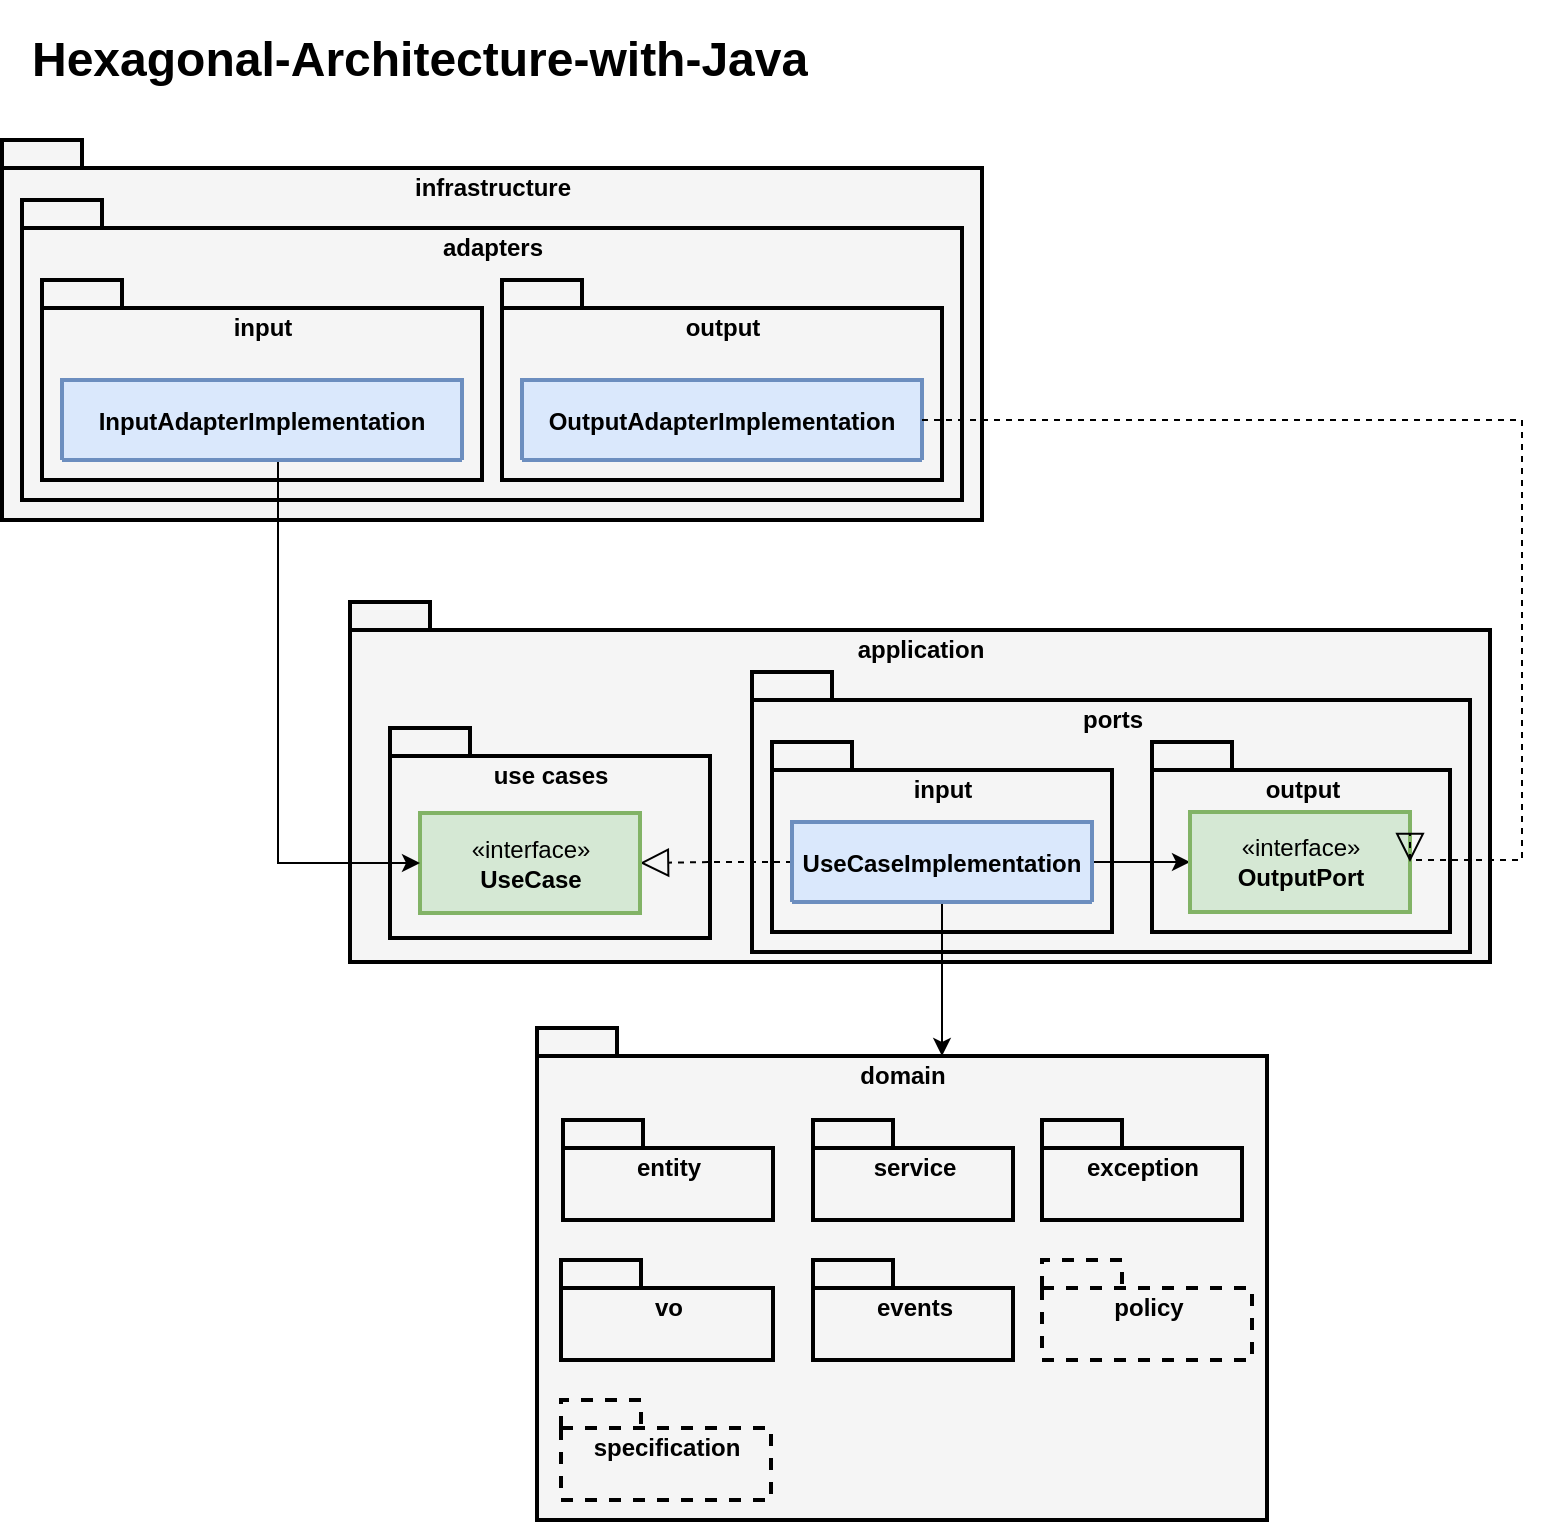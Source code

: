 <mxfile version="19.0.3" type="device" pages="4"><diagram name="Hex_Arch" id="SQ7vb9kE_NAFFnftItt_"><mxGraphModel dx="2062" dy="1217" grid="1" gridSize="10" guides="1" tooltips="1" connect="1" arrows="1" fold="1" page="1" pageScale="1" pageWidth="850" pageHeight="1100" math="0" shadow="0"><root><mxCell id="LXxWDEfGdmU2zPrDDGBd-0"/><mxCell id="LXxWDEfGdmU2zPrDDGBd-1" parent="LXxWDEfGdmU2zPrDDGBd-0"/><mxCell id="LXxWDEfGdmU2zPrDDGBd-2" value="&lt;h1&gt;Hexagonal-Architecture-with-Java&lt;/h1&gt;" style="text;html=1;strokeColor=none;fillColor=none;spacing=5;spacingTop=-20;whiteSpace=wrap;overflow=hidden;rounded=0;" parent="LXxWDEfGdmU2zPrDDGBd-1" vertex="1"><mxGeometry x="20" y="20" width="720" height="40" as="geometry"/></mxCell><UserObject label="application" id="LXxWDEfGdmU2zPrDDGBd-3"><mxCell style="shape=folder;fontStyle=1;spacingTop=10;tabWidth=40;tabHeight=14;tabPosition=left;html=1;verticalAlign=top;fillColor=#F5F5F5;strokeWidth=2;" parent="LXxWDEfGdmU2zPrDDGBd-1" vertex="1"><mxGeometry x="184" y="311" width="570" height="180" as="geometry"/></mxCell></UserObject><mxCell id="LXxWDEfGdmU2zPrDDGBd-4" value="domain" style="shape=folder;fontStyle=1;spacingTop=10;tabWidth=40;tabHeight=14;tabPosition=left;html=1;verticalAlign=top;fillColor=#F5F5F5;strokeWidth=2;" parent="LXxWDEfGdmU2zPrDDGBd-1" vertex="1"><mxGeometry x="277.5" y="524" width="365" height="246" as="geometry"/></mxCell><mxCell id="LXxWDEfGdmU2zPrDDGBd-5" value="infrastructure" style="shape=folder;fontStyle=1;spacingTop=10;tabWidth=40;tabHeight=14;tabPosition=left;html=1;verticalAlign=top;fillColor=#F5F5F5;strokeWidth=2;" parent="LXxWDEfGdmU2zPrDDGBd-1" vertex="1"><mxGeometry x="10" y="80" width="490" height="190" as="geometry"/></mxCell><mxCell id="LXxWDEfGdmU2zPrDDGBd-6" value="adapters" style="shape=folder;fontStyle=1;spacingTop=10;tabWidth=40;tabHeight=14;tabPosition=left;html=1;verticalAlign=top;fillColor=#F5F5F5;strokeWidth=2;" parent="LXxWDEfGdmU2zPrDDGBd-1" vertex="1"><mxGeometry x="20" y="110" width="470" height="150" as="geometry"/></mxCell><mxCell id="LXxWDEfGdmU2zPrDDGBd-7" value="input" style="shape=folder;fontStyle=1;spacingTop=10;tabWidth=40;tabHeight=14;tabPosition=left;html=1;verticalAlign=top;fillColor=#F5F5F5;strokeWidth=2;" parent="LXxWDEfGdmU2zPrDDGBd-1" vertex="1"><mxGeometry x="30" y="150" width="220" height="100" as="geometry"/></mxCell><mxCell id="LXxWDEfGdmU2zPrDDGBd-8" value="output" style="shape=folder;fontStyle=1;spacingTop=10;tabWidth=40;tabHeight=14;tabPosition=left;html=1;verticalAlign=top;fillColor=#F5F5F5;strokeWidth=2;" parent="LXxWDEfGdmU2zPrDDGBd-1" vertex="1"><mxGeometry x="260" y="150" width="220" height="100" as="geometry"/></mxCell><mxCell id="LXxWDEfGdmU2zPrDDGBd-13" value="ports" style="shape=folder;fontStyle=1;spacingTop=10;tabWidth=40;tabHeight=14;tabPosition=left;html=1;verticalAlign=top;fillColor=#F5F5F5;strokeWidth=2;" parent="LXxWDEfGdmU2zPrDDGBd-1" vertex="1"><mxGeometry x="385" y="346" width="359" height="140" as="geometry"/></mxCell><mxCell id="LXxWDEfGdmU2zPrDDGBd-14" value="use cases" style="shape=folder;fontStyle=1;spacingTop=10;tabWidth=40;tabHeight=14;tabPosition=left;html=1;verticalAlign=top;fillColor=#F5F5F5;strokeWidth=2;" parent="LXxWDEfGdmU2zPrDDGBd-1" vertex="1"><mxGeometry x="204" y="374" width="160" height="105" as="geometry"/></mxCell><mxCell id="LXxWDEfGdmU2zPrDDGBd-17" value="input" style="shape=folder;fontStyle=1;spacingTop=10;tabWidth=40;tabHeight=14;tabPosition=left;html=1;verticalAlign=top;fillColor=#F5F5F5;strokeWidth=2;" parent="LXxWDEfGdmU2zPrDDGBd-1" vertex="1"><mxGeometry x="395" y="381" width="170" height="95" as="geometry"/></mxCell><mxCell id="LXxWDEfGdmU2zPrDDGBd-18" value="output" style="shape=folder;fontStyle=1;spacingTop=10;tabWidth=40;tabHeight=14;tabPosition=left;html=1;verticalAlign=top;fillColor=#F5F5F5;strokeWidth=2;" parent="LXxWDEfGdmU2zPrDDGBd-1" vertex="1"><mxGeometry x="585" y="381" width="149" height="95" as="geometry"/></mxCell><mxCell id="LXxWDEfGdmU2zPrDDGBd-19" value="entity" style="shape=folder;fontStyle=1;spacingTop=10;tabWidth=40;tabHeight=14;tabPosition=left;html=1;verticalAlign=top;fillColor=#F5F5F5;strokeWidth=2;" parent="LXxWDEfGdmU2zPrDDGBd-1" vertex="1"><mxGeometry x="290.5" y="570" width="105" height="50" as="geometry"/></mxCell><mxCell id="LXxWDEfGdmU2zPrDDGBd-20" value="policy" style="shape=folder;fontStyle=1;spacingTop=10;tabWidth=40;tabHeight=14;tabPosition=left;html=1;verticalAlign=top;fillColor=#F5F5F5;strokeWidth=2;dashed=1;" parent="LXxWDEfGdmU2zPrDDGBd-1" vertex="1"><mxGeometry x="530" y="640" width="105" height="50" as="geometry"/></mxCell><mxCell id="LXxWDEfGdmU2zPrDDGBd-21" value="service" style="shape=folder;fontStyle=1;spacingTop=10;tabWidth=40;tabHeight=14;tabPosition=left;html=1;verticalAlign=top;fillColor=#F5F5F5;strokeWidth=2;" parent="LXxWDEfGdmU2zPrDDGBd-1" vertex="1"><mxGeometry x="415.5" y="570" width="100" height="50" as="geometry"/></mxCell><mxCell id="LXxWDEfGdmU2zPrDDGBd-22" value="specification" style="shape=folder;fontStyle=1;spacingTop=10;tabWidth=40;tabHeight=14;tabPosition=left;html=1;verticalAlign=top;fillColor=#F5F5F5;strokeWidth=2;dashed=1;" parent="LXxWDEfGdmU2zPrDDGBd-1" vertex="1"><mxGeometry x="289.5" y="710" width="105" height="50" as="geometry"/></mxCell><mxCell id="LXxWDEfGdmU2zPrDDGBd-23" value="vo" style="shape=folder;fontStyle=1;spacingTop=10;tabWidth=40;tabHeight=14;tabPosition=left;html=1;verticalAlign=top;fillColor=#F5F5F5;strokeWidth=2;" parent="LXxWDEfGdmU2zPrDDGBd-1" vertex="1"><mxGeometry x="289.5" y="640" width="106" height="50" as="geometry"/></mxCell><mxCell id="LXxWDEfGdmU2zPrDDGBd-24" value="exception" style="shape=folder;fontStyle=1;spacingTop=10;tabWidth=40;tabHeight=14;tabPosition=left;html=1;verticalAlign=top;fillColor=#F5F5F5;strokeWidth=2;" parent="LXxWDEfGdmU2zPrDDGBd-1" vertex="1"><mxGeometry x="530" y="570" width="100" height="50" as="geometry"/></mxCell><mxCell id="LXxWDEfGdmU2zPrDDGBd-25" value="events" style="shape=folder;fontStyle=1;spacingTop=10;tabWidth=40;tabHeight=14;tabPosition=left;html=1;verticalAlign=top;fillColor=#F5F5F5;strokeWidth=2;" parent="LXxWDEfGdmU2zPrDDGBd-1" vertex="1"><mxGeometry x="415.5" y="640" width="100" height="50" as="geometry"/></mxCell><mxCell id="LXxWDEfGdmU2zPrDDGBd-55" style="edgeStyle=orthogonalEdgeStyle;rounded=0;orthogonalLoop=1;jettySize=auto;html=1;entryX=0;entryY=0.5;entryDx=0;entryDy=0;exitX=1;exitY=0.5;exitDx=0;exitDy=0;" parent="LXxWDEfGdmU2zPrDDGBd-1" source="tdyYaBrIG-9_QsDvwCkc-1" target="c9a8_Fp8bO49QhHb0KkL-0" edge="1"><mxGeometry relative="1" as="geometry"><mxPoint x="625" y="473.5" as="sourcePoint"/><mxPoint x="686" y="473.5" as="targetPoint"/></mxGeometry></mxCell><mxCell id="LXxWDEfGdmU2zPrDDGBd-60" value="" style="endArrow=block;dashed=1;endFill=0;endSize=12;html=1;rounded=0;entryX=1;entryY=0.5;entryDx=0;entryDy=0;exitX=0;exitY=0.5;exitDx=0;exitDy=0;edgeStyle=orthogonalEdgeStyle;" parent="LXxWDEfGdmU2zPrDDGBd-1" source="tdyYaBrIG-9_QsDvwCkc-1" target="L0Zz1tN-TcjnHNN2_lGk-4" edge="1"><mxGeometry width="160" relative="1" as="geometry"><mxPoint x="524" y="478.5" as="sourcePoint"/><mxPoint x="444" y="416" as="targetPoint"/></mxGeometry></mxCell><mxCell id="L0Zz1tN-TcjnHNN2_lGk-4" value="«interface»&lt;br&gt;&lt;b&gt;UseCase&lt;/b&gt;" style="html=1;strokeColor=#82b366;strokeWidth=2;fillColor=#d5e8d4;" parent="LXxWDEfGdmU2zPrDDGBd-1" vertex="1"><mxGeometry x="219" y="416.5" width="110" height="50" as="geometry"/></mxCell><mxCell id="tdyYaBrIG-9_QsDvwCkc-0" style="edgeStyle=orthogonalEdgeStyle;rounded=0;orthogonalLoop=1;jettySize=auto;html=1;entryX=0;entryY=0.5;entryDx=0;entryDy=0;exitX=0.54;exitY=1.025;exitDx=0;exitDy=0;exitPerimeter=0;" parent="LXxWDEfGdmU2zPrDDGBd-1" source="NzEZ4ChhwjVwXxokbMup-0" target="L0Zz1tN-TcjnHNN2_lGk-4" edge="1"><mxGeometry relative="1" as="geometry"><Array as="points"><mxPoint x="148" y="442"/></Array></mxGeometry></mxCell><mxCell id="NzEZ4ChhwjVwXxokbMup-0" value="InputAdapterImplementation" style="swimlane;fontStyle=1;align=center;verticalAlign=middle;childLayout=stackLayout;horizontal=1;startSize=50;horizontalStack=0;resizeParent=1;resizeParentMax=0;resizeLast=0;collapsible=1;marginBottom=0;strokeColor=#6c8ebf;strokeWidth=2;fillColor=#dae8fc;" parent="LXxWDEfGdmU2zPrDDGBd-1" vertex="1"><mxGeometry x="40" y="200" width="200" height="40" as="geometry"/></mxCell><mxCell id="NzEZ4ChhwjVwXxokbMup-8" value="OutputAdapterImplementation" style="swimlane;fontStyle=1;align=center;verticalAlign=middle;childLayout=stackLayout;horizontal=1;startSize=50;horizontalStack=0;resizeParent=1;resizeParentMax=0;resizeLast=0;collapsible=1;marginBottom=0;strokeColor=#6c8ebf;strokeWidth=2;fillColor=#dae8fc;" parent="LXxWDEfGdmU2zPrDDGBd-1" vertex="1"><mxGeometry x="270" y="200" width="200" height="40" as="geometry"/></mxCell><mxCell id="ZwALp1WO3-aXyrLB_LKO-0" style="edgeStyle=orthogonalEdgeStyle;rounded=0;orthogonalLoop=1;jettySize=auto;html=1;entryX=0;entryY=0;entryDx=202.5;entryDy=14;entryPerimeter=0;" parent="LXxWDEfGdmU2zPrDDGBd-1" source="tdyYaBrIG-9_QsDvwCkc-1" target="LXxWDEfGdmU2zPrDDGBd-4" edge="1"><mxGeometry relative="1" as="geometry"/></mxCell><mxCell id="tdyYaBrIG-9_QsDvwCkc-1" value="UseCaseImplementation" style="swimlane;fontStyle=1;align=center;verticalAlign=middle;childLayout=stackLayout;horizontal=1;startSize=50;horizontalStack=0;resizeParent=1;resizeParentMax=0;resizeLast=0;collapsible=1;marginBottom=0;strokeColor=#6c8ebf;strokeWidth=2;fillColor=#dae8fc;" parent="LXxWDEfGdmU2zPrDDGBd-1" vertex="1"><mxGeometry x="405" y="421" width="150" height="40" as="geometry"/></mxCell><mxCell id="c9a8_Fp8bO49QhHb0KkL-0" value="«interface»&lt;br&gt;&lt;b&gt;OutputPort&lt;/b&gt;" style="html=1;strokeColor=#82b366;strokeWidth=2;fillColor=#d5e8d4;" parent="LXxWDEfGdmU2zPrDDGBd-1" vertex="1"><mxGeometry x="604" y="416" width="110" height="50" as="geometry"/></mxCell><mxCell id="RALiJFuIjHFjhBAgC4l6-0" value="" style="endArrow=block;dashed=1;endFill=0;endSize=12;html=1;rounded=0;entryX=1;entryY=0.5;entryDx=0;entryDy=0;exitX=1;exitY=0.5;exitDx=0;exitDy=0;edgeStyle=orthogonalEdgeStyle;" parent="LXxWDEfGdmU2zPrDDGBd-1" source="NzEZ4ChhwjVwXxokbMup-8" target="c9a8_Fp8bO49QhHb0KkL-0" edge="1"><mxGeometry width="160" relative="1" as="geometry"><mxPoint x="70" y="570" as="sourcePoint"/><mxPoint x="230" y="570" as="targetPoint"/><Array as="points"><mxPoint x="770" y="220"/><mxPoint x="770" y="440"/></Array></mxGeometry></mxCell></root></mxGraphModel></diagram><diagram id="2QQzdmqARTs2kG55TU1m" name="User-Mgmt-User-Cases"><mxGraphModel dx="2062" dy="1217" grid="1" gridSize="10" guides="1" tooltips="1" connect="1" arrows="1" fold="1" page="1" pageScale="1" pageWidth="850" pageHeight="1100" math="0" shadow="0"><root><mxCell id="0"/><mxCell id="1" parent="0"/><mxCell id="0zguB2sSbPXPVLctxqHI-3" value="" style="rounded=0;whiteSpace=wrap;html=1;sketch=1;sketchStyle=comic;startSize=40;strokeColor=#000000;strokeWidth=1;fillColor=none;" parent="1" vertex="1"><mxGeometry x="190" y="280" width="280" height="580" as="geometry"/></mxCell><mxCell id="0zguB2sSbPXPVLctxqHI-10" style="edgeStyle=orthogonalEdgeStyle;rounded=0;sketch=1;orthogonalLoop=1;jettySize=auto;html=1;entryX=0;entryY=0.5;entryDx=0;entryDy=0;startSize=40;fillColor=#e1d5e7;strokeColor=#9673a6;" parent="1" source="0zguB2sSbPXPVLctxqHI-1" target="0zguB2sSbPXPVLctxqHI-5" edge="1"><mxGeometry relative="1" as="geometry"><Array as="points"><mxPoint x="160" y="485"/><mxPoint x="160" y="365"/></Array></mxGeometry></mxCell><mxCell id="0zguB2sSbPXPVLctxqHI-11" style="edgeStyle=orthogonalEdgeStyle;rounded=0;sketch=1;orthogonalLoop=1;jettySize=auto;html=1;startSize=40;entryX=0;entryY=0;entryDx=0;entryDy=0;fillColor=#e1d5e7;strokeColor=#9673a6;" parent="1" source="0zguB2sSbPXPVLctxqHI-1" target="0zguB2sSbPXPVLctxqHI-6" edge="1"><mxGeometry relative="1" as="geometry"><Array as="points"><mxPoint x="160" y="485"/><mxPoint x="160" y="670"/></Array></mxGeometry></mxCell><mxCell id="0zguB2sSbPXPVLctxqHI-12" style="edgeStyle=orthogonalEdgeStyle;rounded=0;sketch=1;orthogonalLoop=1;jettySize=auto;html=1;startSize=40;entryX=0;entryY=0.5;entryDx=0;entryDy=0;fillColor=#e1d5e7;strokeColor=#9673a6;" parent="1" source="0zguB2sSbPXPVLctxqHI-1" target="0zguB2sSbPXPVLctxqHI-7" edge="1"><mxGeometry relative="1" as="geometry"><mxPoint x="130" y="485" as="targetPoint"/><Array as="points"><mxPoint x="160" y="485"/><mxPoint x="160" y="585"/></Array></mxGeometry></mxCell><mxCell id="0zguB2sSbPXPVLctxqHI-13" value="" style="edgeStyle=orthogonalEdgeStyle;rounded=0;sketch=1;orthogonalLoop=1;jettySize=auto;html=1;startSize=40;entryX=0;entryY=0.5;entryDx=0;entryDy=0;fillColor=#e1d5e7;strokeColor=#9673a6;" parent="1" source="0zguB2sSbPXPVLctxqHI-1" target="0zguB2sSbPXPVLctxqHI-14" edge="1"><mxGeometry relative="1" as="geometry"><Array as="points"><mxPoint x="160" y="485"/><mxPoint x="160" y="465"/></Array></mxGeometry></mxCell><mxCell id="0zguB2sSbPXPVLctxqHI-15" style="edgeStyle=orthogonalEdgeStyle;rounded=0;sketch=1;orthogonalLoop=1;jettySize=auto;html=1;entryX=0;entryY=0;entryDx=0;entryDy=0;startSize=40;fillColor=#e1d5e7;strokeColor=#9673a6;" parent="1" source="0zguB2sSbPXPVLctxqHI-1" target="0zguB2sSbPXPVLctxqHI-8" edge="1"><mxGeometry relative="1" as="geometry"><Array as="points"><mxPoint x="160" y="485"/><mxPoint x="160" y="770"/></Array></mxGeometry></mxCell><mxCell id="0zguB2sSbPXPVLctxqHI-1" value="Admin" style="shape=umlActor;verticalLabelPosition=bottom;verticalAlign=top;html=1;outlineConnect=0;sketch=1;sketchStyle=comic;startSize=40;strokeColor=#9673a6;strokeWidth=2;fillColor=#e1d5e7;" parent="1" vertex="1"><mxGeometry x="60" y="455" width="30" height="60" as="geometry"/></mxCell><mxCell id="0zguB2sSbPXPVLctxqHI-4" value="User Management Service" style="text;html=1;strokeColor=default;fillColor=none;align=center;verticalAlign=middle;whiteSpace=wrap;rounded=0;sketch=1;sketchStyle=comic;startSize=40;" parent="1" vertex="1"><mxGeometry x="190" y="280" width="280" height="30" as="geometry"/></mxCell><mxCell id="0zguB2sSbPXPVLctxqHI-5" value="Create Account" style="ellipse;whiteSpace=wrap;html=1;sketch=1;sketchStyle=rough;startSize=40;strokeColor=#d6b656;strokeWidth=1;fillColor=#fff2cc;" parent="1" vertex="1"><mxGeometry x="260" y="330" width="140" height="70" as="geometry"/></mxCell><mxCell id="0zguB2sSbPXPVLctxqHI-6" value="Update Account" style="ellipse;whiteSpace=wrap;html=1;sketch=1;sketchStyle=rough;startSize=40;strokeColor=#d6b656;strokeWidth=1;fillColor=#fff2cc;" parent="1" vertex="1"><mxGeometry x="260" y="660" width="140" height="70" as="geometry"/></mxCell><mxCell id="0zguB2sSbPXPVLctxqHI-7" value="Block Account" style="ellipse;whiteSpace=wrap;html=1;sketch=1;sketchStyle=rough;startSize=40;strokeColor=#d6b656;strokeWidth=1;fillColor=#fff2cc;" parent="1" vertex="1"><mxGeometry x="260" y="550" width="140" height="70" as="geometry"/></mxCell><mxCell id="0zguB2sSbPXPVLctxqHI-8" value="Reset Password" style="ellipse;whiteSpace=wrap;html=1;sketch=1;sketchStyle=rough;startSize=40;strokeColor=#d6b656;strokeWidth=1;fillColor=#fff2cc;" parent="1" vertex="1"><mxGeometry x="260" y="760" width="140" height="70" as="geometry"/></mxCell><mxCell id="0zguB2sSbPXPVLctxqHI-14" value="List Accounts" style="ellipse;whiteSpace=wrap;html=1;sketch=1;sketchStyle=rough;startSize=40;strokeColor=#d6b656;strokeWidth=1;fillColor=#fff2cc;" parent="1" vertex="1"><mxGeometry x="260" y="430" width="140" height="70" as="geometry"/></mxCell><mxCell id="0zguB2sSbPXPVLctxqHI-17" style="edgeStyle=orthogonalEdgeStyle;rounded=0;sketch=1;orthogonalLoop=1;jettySize=auto;html=1;startSize=40;entryX=0;entryY=0.5;entryDx=0;entryDy=0;fillColor=#ffe6cc;strokeColor=#d79b00;" parent="1" source="0zguB2sSbPXPVLctxqHI-16" target="0zguB2sSbPXPVLctxqHI-6" edge="1"><mxGeometry relative="1" as="geometry"><mxPoint x="250" y="700" as="targetPoint"/><Array as="points"><mxPoint x="140" y="760"/><mxPoint x="140" y="695"/></Array></mxGeometry></mxCell><mxCell id="0zguB2sSbPXPVLctxqHI-18" style="edgeStyle=orthogonalEdgeStyle;rounded=0;sketch=1;orthogonalLoop=1;jettySize=auto;html=1;entryX=0;entryY=0.5;entryDx=0;entryDy=0;startSize=40;fillColor=#ffe6cc;strokeColor=#d79b00;" parent="1" source="0zguB2sSbPXPVLctxqHI-16" target="0zguB2sSbPXPVLctxqHI-8" edge="1"><mxGeometry relative="1" as="geometry"><Array as="points"><mxPoint x="140" y="760"/><mxPoint x="140" y="795"/></Array></mxGeometry></mxCell><mxCell id="0zguB2sSbPXPVLctxqHI-16" value="Participant" style="shape=umlActor;verticalLabelPosition=bottom;verticalAlign=top;html=1;outlineConnect=0;sketch=1;sketchStyle=comic;startSize=40;strokeColor=#d79b00;strokeWidth=2;fillColor=#ffe6cc;" parent="1" vertex="1"><mxGeometry x="60" y="730" width="30" height="60" as="geometry"/></mxCell><mxCell id="0zguB2sSbPXPVLctxqHI-19" value="Staff" style="shape=umlActor;verticalLabelPosition=bottom;verticalAlign=top;html=1;outlineConnect=0;sketch=1;sketchStyle=rough;startSize=40;strokeColor=#9673a6;strokeWidth=1;fillColor=#e1d5e7;" parent="1" vertex="1"><mxGeometry x="10" y="455" width="30" height="60" as="geometry"/></mxCell></root></mxGraphModel></diagram><diagram id="B3KovPYOvhy8W7wtg5WE" name="User_Mgmt_Domain"><mxGraphModel dx="2062" dy="1217" grid="1" gridSize="10" guides="1" tooltips="1" connect="1" arrows="1" fold="1" page="1" pageScale="1" pageWidth="850" pageHeight="1100" math="0" shadow="0"><root><mxCell id="0"/><mxCell id="1" parent="0"/><mxCell id="WYXdvAIGOWerARCUhEEk-2" value="&lt;h1&gt;Auth Service Domain Logic&lt;/h1&gt;" style="text;html=1;strokeColor=none;fillColor=none;spacing=5;spacingTop=-20;whiteSpace=wrap;overflow=hidden;rounded=0;align=center;" parent="1" vertex="1"><mxGeometry x="200" y="30" width="520" height="50" as="geometry"/></mxCell><mxCell id="WYXdvAIGOWerARCUhEEk-3" value="" style="ellipse;whiteSpace=wrap;html=1;sketch=1;fillColor=#e1d5e7;strokeColor=#9673a6;" parent="1" vertex="1"><mxGeometry x="240" y="80" width="420" height="300" as="geometry"/></mxCell><mxCell id="WYXdvAIGOWerARCUhEEk-1" value="Account Aggregate" style="text;html=1;strokeColor=none;fillColor=none;align=center;verticalAlign=middle;whiteSpace=wrap;rounded=0;fontStyle=1;fontSize=14;sketch=1;shadow=0;glass=0;" parent="1" vertex="1"><mxGeometry x="360" y="100" width="190" height="30" as="geometry"/></mxCell><mxCell id="WYXdvAIGOWerARCUhEEk-4" value="Account&lt;br&gt;(Aggregate Root)" style="rounded=0;whiteSpace=wrap;html=1;shadow=1;glass=0;sketch=0;fontSize=14;fillColor=#e1d5e7;strokeColor=#9673a6;" parent="1" vertex="1"><mxGeometry x="390" y="150" width="120" height="60" as="geometry"/></mxCell><mxCell id="WYXdvAIGOWerARCUhEEk-7" value="Value Objects" style="rounded=0;whiteSpace=wrap;html=1;shadow=1;glass=0;sketch=1;fontSize=14;verticalAlign=top;fillColor=#fff2cc;strokeColor=#d6b656;" parent="1" vertex="1"><mxGeometry x="20" y="100" width="160" height="330" as="geometry"/></mxCell><mxCell id="v7FyaECMgXkURy06uSKM-1" value="AccountId" style="rounded=0;whiteSpace=wrap;html=1;shadow=1;glass=0;sketch=0;fontSize=14;fillColor=#ffe6cc;strokeColor=#d79b00;" parent="1" vertex="1"><mxGeometry x="40" y="140" width="120" height="60" as="geometry"/></mxCell><mxCell id="v7FyaECMgXkURy06uSKM-2" value="Member" style="rounded=0;whiteSpace=wrap;html=1;shadow=1;glass=0;sketch=0;fontSize=14;fillColor=#ffe6cc;strokeColor=#d79b00;" parent="1" vertex="1"><mxGeometry x="40" y="210" width="120" height="60" as="geometry"/></mxCell><mxCell id="v7FyaECMgXkURy06uSKM-3" value="Profile" style="rounded=0;whiteSpace=wrap;html=1;shadow=1;glass=0;sketch=0;fontSize=14;fillColor=#ffe6cc;strokeColor=#d79b00;" parent="1" vertex="1"><mxGeometry x="40" y="280" width="120" height="60" as="geometry"/></mxCell><mxCell id="XtlZbfkho08zSXUdO2BO-5" value="Member" style="swimlane;fontStyle=1;align=center;verticalAlign=middle;childLayout=stackLayout;horizontal=1;startSize=40;horizontalStack=0;resizeParent=1;resizeParentMax=0;resizeLast=0;collapsible=1;marginBottom=0;sketch=1;sketchStyle=comic;strokeColor=#6c8ebf;strokeWidth=1;fillColor=#dae8fc;noLabel=0;" parent="1" vertex="1"><mxGeometry x="240" y="450" width="190" height="100" as="geometry"><mxRectangle x="510" y="450" width="150" height="40" as="alternateBounds"/></mxGeometry></mxCell><mxCell id="XtlZbfkho08zSXUdO2BO-6" value="+ email: String" style="text;strokeColor=none;fillColor=none;align=left;verticalAlign=top;spacingLeft=4;spacingRight=4;overflow=hidden;rotatable=0;points=[[0,0.5],[1,0.5]];portConstraint=eastwest;sketch=1;sketchStyle=comic;startSize=40;" parent="XtlZbfkho08zSXUdO2BO-5" vertex="1"><mxGeometry y="40" width="190" height="26" as="geometry"/></mxCell><mxCell id="XtlZbfkho08zSXUdO2BO-7" value="" style="line;strokeWidth=1;fillColor=none;align=left;verticalAlign=middle;spacingTop=-1;spacingLeft=3;spacingRight=3;rotatable=0;labelPosition=right;points=[];portConstraint=eastwest;sketch=1;sketchStyle=comic;startSize=40;strokeColor=#6C8EBF;" parent="XtlZbfkho08zSXUdO2BO-5" vertex="1"><mxGeometry y="66" width="190" height="8" as="geometry"/></mxCell><mxCell id="XtlZbfkho08zSXUdO2BO-8" value="+ method(type): type" style="text;strokeColor=none;fillColor=none;align=left;verticalAlign=top;spacingLeft=4;spacingRight=4;overflow=hidden;rotatable=0;points=[[0,0.5],[1,0.5]];portConstraint=eastwest;sketch=1;sketchStyle=comic;startSize=40;" parent="XtlZbfkho08zSXUdO2BO-5" vertex="1"><mxGeometry y="74" width="190" height="26" as="geometry"/></mxCell><mxCell id="IXKnI2DGyHoDEpsSPK9u-1" value="Domain Events" style="rounded=0;whiteSpace=wrap;html=1;shadow=1;glass=0;sketch=1;fontSize=14;verticalAlign=top;fillColor=#d5e8d4;strokeColor=#82b366;" parent="1" vertex="1"><mxGeometry x="10" y="450" width="190" height="260" as="geometry"/></mxCell><mxCell id="IXKnI2DGyHoDEpsSPK9u-2" value="AccountCreatedEvent" style="rounded=0;whiteSpace=wrap;html=1;shadow=1;glass=0;sketch=0;fontSize=14;fillColor=#d5e8d4;strokeColor=#82b366;" parent="1" vertex="1"><mxGeometry x="30" y="490" width="150" height="60" as="geometry"/></mxCell><mxCell id="pYCE6ndhAKj3qifsxph4-1" value="Cedentials" style="rounded=0;whiteSpace=wrap;html=1;shadow=1;glass=0;sketch=0;fontSize=14;fillColor=#ffe6cc;strokeColor=#d79b00;" parent="1" vertex="1"><mxGeometry x="40" y="350" width="120" height="60" as="geometry"/></mxCell></root></mxGraphModel></diagram><diagram id="nzTEiMAvFtuO-KSLGavv" name="Request_flow"><mxGraphModel dx="2062" dy="1217" grid="1" gridSize="10" guides="1" tooltips="1" connect="1" arrows="1" fold="1" page="1" pageScale="1" pageWidth="850" pageHeight="1100" math="0" shadow="0"><root><mxCell id="0"/><mxCell id="1" parent="0"/><mxCell id="m3wDGWQwv0uQoNk3LJjl-13" value="" style="rounded=0;whiteSpace=wrap;html=1;dashed=1;sketch=0;sketchStyle=comic;startSize=40;strokeColor=#b85450;strokeWidth=3;fillColor=none;" parent="1" vertex="1"><mxGeometry x="20" y="670" width="1230" height="260" as="geometry"/></mxCell><mxCell id="m3wDGWQwv0uQoNk3LJjl-11" value="" style="rounded=0;whiteSpace=wrap;html=1;dashed=1;sketch=0;sketchStyle=comic;startSize=40;strokeColor=#6c8ebf;strokeWidth=3;fillColor=none;" parent="1" vertex="1"><mxGeometry x="20" y="530" width="1230" height="130" as="geometry"/></mxCell><mxCell id="m3wDGWQwv0uQoNk3LJjl-9" value="" style="rounded=0;whiteSpace=wrap;html=1;dashed=1;sketch=0;sketchStyle=comic;startSize=40;strokeColor=#d6b656;strokeWidth=3;fillColor=none;" parent="1" vertex="1"><mxGeometry x="20" y="340" width="1230" height="180" as="geometry"/></mxCell><mxCell id="MUFGwPUtZjxjeV6w0WCN-4" style="edgeStyle=orthogonalEdgeStyle;rounded=0;sketch=1;orthogonalLoop=1;jettySize=auto;html=1;startSize=40;" parent="1" source="MUFGwPUtZjxjeV6w0WCN-1" edge="1"><mxGeometry relative="1" as="geometry"><mxPoint x="225" y="440" as="targetPoint"/></mxGeometry></mxCell><mxCell id="MUFGwPUtZjxjeV6w0WCN-1" value="Client" style="sketch=0;outlineConnect=0;fontColor=#232F3E;gradientColor=none;strokeColor=#232F3E;fillColor=#ffffff;dashed=0;verticalLabelPosition=bottom;verticalAlign=top;align=center;html=1;fontSize=12;fontStyle=0;aspect=fixed;shape=mxgraph.aws4.resourceIcon;resIcon=mxgraph.aws4.client;sketchStyle=comic;startSize=40;" parent="1" vertex="1"><mxGeometry x="30" y="410" width="60" height="60" as="geometry"/></mxCell><mxCell id="MUFGwPUtZjxjeV6w0WCN-5" value="&amp;lt;registerAccount&amp;gt;" style="text;html=1;strokeColor=none;fillColor=none;align=center;verticalAlign=middle;whiteSpace=wrap;rounded=0;sketch=1;sketchStyle=comic;startSize=40;" parent="1" vertex="1"><mxGeometry x="90" y="420" width="120" height="20" as="geometry"/></mxCell><mxCell id="MUFGwPUtZjxjeV6w0WCN-6" value="&lt;ul&gt;&lt;li&gt;username&lt;/li&gt;&lt;li&gt;password&lt;/li&gt;&lt;li&gt;name&lt;/li&gt;&lt;/ul&gt;" style="text;html=1;strokeColor=none;fillColor=none;align=left;verticalAlign=middle;whiteSpace=wrap;rounded=0;sketch=1;sketchStyle=comic;startSize=40;spacing=0;" parent="1" vertex="1"><mxGeometry x="75" y="441" width="150" height="50" as="geometry"/></mxCell><mxCell id="MaZn9XvER3t6NmR8Agzt-5" style="edgeStyle=orthogonalEdgeStyle;rounded=0;sketch=1;orthogonalLoop=1;jettySize=auto;html=1;startSize=40;entryX=0;entryY=0.5;entryDx=0;entryDy=0;" parent="1" source="MUFGwPUtZjxjeV6w0WCN-11" target="m3wDGWQwv0uQoNk3LJjl-4" edge="1"><mxGeometry relative="1" as="geometry"><mxPoint x="285" y="600" as="targetPoint"/></mxGeometry></mxCell><mxCell id="MUFGwPUtZjxjeV6w0WCN-11" value="InputAdapter" style="rounded=0;whiteSpace=wrap;html=1;sketch=0;sketchStyle=comic;startSize=40;strokeColor=#d6b656;strokeWidth=1;fillColor=#fff2cc;" parent="1" vertex="1"><mxGeometry x="225" y="410" width="120" height="60" as="geometry"/></mxCell><mxCell id="MaZn9XvER3t6NmR8Agzt-2" style="edgeStyle=orthogonalEdgeStyle;rounded=0;sketch=1;orthogonalLoop=1;jettySize=auto;html=1;startSize=40;exitX=1;exitY=0.5;exitDx=0;exitDy=0;" parent="1" source="MaZn9XvER3t6NmR8Agzt-1" target="MUFGwPUtZjxjeV6w0WCN-8" edge="1"><mxGeometry relative="1" as="geometry"><Array as="points"><mxPoint x="1070" y="410"/><mxPoint x="1070" y="410"/></Array></mxGeometry></mxCell><mxCell id="MaZn9XvER3t6NmR8Agzt-3" value="InputPort" style="rounded=0;whiteSpace=wrap;html=1;sketch=0;sketchStyle=comic;startSize=40;strokeColor=#6C8EBF;strokeWidth=1;fillColor=#F5F5F5;" parent="1" vertex="1"><mxGeometry x="507" y="579" width="90" height="60" as="geometry"/></mxCell><mxCell id="MaZn9XvER3t6NmR8Agzt-6" style="edgeStyle=orthogonalEdgeStyle;rounded=0;sketch=1;orthogonalLoop=1;jettySize=auto;html=1;entryX=0;entryY=0.5;entryDx=0;entryDy=0;startSize=40;exitX=1;exitY=0.5;exitDx=0;exitDy=0;" parent="1" source="MaZn9XvER3t6NmR8Agzt-4" target="MaZn9XvER3t6NmR8Agzt-1" edge="1"><mxGeometry relative="1" as="geometry"><Array as="points"><mxPoint x="713" y="609"/><mxPoint x="713" y="410"/></Array><mxPoint x="740" y="440" as="targetPoint"/></mxGeometry></mxCell><mxCell id="MaZn9XvER3t6NmR8Agzt-4" value="OutputPort" style="rounded=0;whiteSpace=wrap;html=1;sketch=0;sketchStyle=comic;startSize=40;strokeColor=#82b366;strokeWidth=1;fillColor=#d5e8d4;dashed=1;" parent="1" vertex="1"><mxGeometry x="623" y="579" width="76" height="60" as="geometry"/></mxCell><mxCell id="m3wDGWQwv0uQoNk3LJjl-7" style="edgeStyle=orthogonalEdgeStyle;rounded=0;sketch=1;orthogonalLoop=1;jettySize=auto;html=1;startSize=40;" parent="1" source="m3wDGWQwv0uQoNk3LJjl-2" target="m3wDGWQwv0uQoNk3LJjl-6" edge="1"><mxGeometry relative="1" as="geometry"/></mxCell><mxCell id="m3wDGWQwv0uQoNk3LJjl-2" value="Account" style="rounded=0;whiteSpace=wrap;html=1;sketch=0;sketchStyle=comic;startSize=40;strokeColor=#b85450;strokeWidth=1;fillColor=#f8cecc;" parent="1" vertex="1"><mxGeometry x="517" y="838" width="120" height="60" as="geometry"/></mxCell><mxCell id="m3wDGWQwv0uQoNk3LJjl-5" style="edgeStyle=orthogonalEdgeStyle;rounded=0;sketch=1;orthogonalLoop=1;jettySize=auto;html=1;entryX=0;entryY=0.5;entryDx=0;entryDy=0;startSize=40;exitX=0.25;exitY=1;exitDx=0;exitDy=0;" parent="1" source="m3wDGWQwv0uQoNk3LJjl-4" target="m3wDGWQwv0uQoNk3LJjl-2" edge="1"><mxGeometry relative="1" as="geometry"/></mxCell><mxCell id="9JqItZOOvCPFcrBPbFNh-25" style="edgeStyle=orthogonalEdgeStyle;rounded=0;sketch=1;orthogonalLoop=1;jettySize=auto;html=1;fontSize=13;strokeColor=#000000;strokeWidth=1;exitX=1;exitY=0.5;exitDx=0;exitDy=0;entryX=0;entryY=0.5;entryDx=0;entryDy=0;" parent="1" source="MaZn9XvER3t6NmR8Agzt-3" target="MaZn9XvER3t6NmR8Agzt-4" edge="1"><mxGeometry relative="1" as="geometry"><mxPoint x="637" y="600" as="sourcePoint"/><Array as="points"/></mxGeometry></mxCell><mxCell id="m3wDGWQwv0uQoNk3LJjl-4" value="RegisterAccountUseCase" style="rounded=0;whiteSpace=wrap;html=1;sketch=0;sketchStyle=comic;startSize=40;strokeColor=#82b366;strokeWidth=1;fillColor=#d5e8d4;dashed=1;" parent="1" vertex="1"><mxGeometry x="310" y="580" width="140" height="60" as="geometry"/></mxCell><mxCell id="m3wDGWQwv0uQoNk3LJjl-8" value="No" style="edgeStyle=orthogonalEdgeStyle;rounded=0;sketch=1;orthogonalLoop=1;jettySize=auto;html=1;startSize=40;exitX=1;exitY=0.5;exitDx=0;exitDy=0;entryX=0.75;entryY=1;entryDx=0;entryDy=0;" parent="1" source="m3wDGWQwv0uQoNk3LJjl-6" target="MaZn9XvER3t6NmR8Agzt-3" edge="1"><mxGeometry x="-0.473" relative="1" as="geometry"><Array as="points"><mxPoint x="777" y="868"/><mxPoint x="777" y="700"/><mxPoint x="575" y="700"/><mxPoint x="575" y="639"/></Array><mxPoint as="offset"/></mxGeometry></mxCell><mxCell id="9JqItZOOvCPFcrBPbFNh-2" value="Yes" style="edgeStyle=orthogonalEdgeStyle;rounded=0;orthogonalLoop=1;jettySize=auto;html=1;entryX=0.25;entryY=1;entryDx=0;entryDy=0;sketch=1;" parent="1" source="m3wDGWQwv0uQoNk3LJjl-6" target="MaZn9XvER3t6NmR8Agzt-3" edge="1"><mxGeometry x="-0.643" relative="1" as="geometry"><Array as="points"><mxPoint x="717" y="720"/><mxPoint x="530" y="720"/><mxPoint x="530" y="639"/></Array><mxPoint as="offset"/></mxGeometry></mxCell><mxCell id="m3wDGWQwv0uQoNk3LJjl-6" value="Account is valid?" style="rhombus;whiteSpace=wrap;html=1;dashed=1;sketch=0;sketchStyle=comic;startSize=40;strokeColor=#6C8EBF;strokeWidth=1;fillColor=#F5F5F5;" parent="1" vertex="1"><mxGeometry x="677" y="828" width="80" height="80" as="geometry"/></mxCell><mxCell id="m3wDGWQwv0uQoNk3LJjl-10" value="Infrastructure" style="text;html=1;strokeColor=none;fillColor=none;align=left;verticalAlign=middle;whiteSpace=wrap;rounded=0;dashed=1;sketch=0;sketchStyle=comic;startSize=40;fontStyle=1" parent="1" vertex="1"><mxGeometry x="30" y="340" width="105" height="30" as="geometry"/></mxCell><mxCell id="m3wDGWQwv0uQoNk3LJjl-12" value="Application" style="text;html=1;strokeColor=none;fillColor=none;align=left;verticalAlign=middle;whiteSpace=wrap;rounded=0;dashed=1;sketch=0;sketchStyle=comic;startSize=40;fontStyle=1" parent="1" vertex="1"><mxGeometry x="30" y="530" width="105" height="30" as="geometry"/></mxCell><mxCell id="m3wDGWQwv0uQoNk3LJjl-14" value="Domain" style="text;html=1;strokeColor=none;fillColor=none;align=left;verticalAlign=middle;whiteSpace=wrap;rounded=0;dashed=1;sketch=0;sketchStyle=comic;startSize=40;fontStyle=1" parent="1" vertex="1"><mxGeometry x="30" y="680" width="105" height="30" as="geometry"/></mxCell><mxCell id="9JqItZOOvCPFcrBPbFNh-6" value="Message Broker" style="rounded=0;whiteSpace=wrap;html=1;sketch=1;sketchStyle=comic;strokeWidth=3;fillColor=#dae8fc;strokeColor=#6c8ebf;fontStyle=1;verticalAlign=top;" parent="1" vertex="1"><mxGeometry x="1299" y="334" width="140" height="180" as="geometry"/></mxCell><mxCell id="9JqItZOOvCPFcrBPbFNh-14" style="edgeStyle=orthogonalEdgeStyle;rounded=0;orthogonalLoop=1;jettySize=auto;html=1;entryX=0;entryY=0.5;entryDx=0;entryDy=0;entryPerimeter=0;fontSize=13;sketch=1;" parent="1" target="9JqItZOOvCPFcrBPbFNh-12" edge="1"><mxGeometry relative="1" as="geometry"><mxPoint x="1439" y="419.96" as="sourcePoint"/></mxGeometry></mxCell><mxCell id="9JqItZOOvCPFcrBPbFNh-7" value="" style="shape=image;imageAspect=0;aspect=fixed;verticalLabelPosition=bottom;verticalAlign=top;sketch=1;sketchStyle=comic;strokeWidth=3;image=https://cdn.jsdelivr.net/gh/devicons/devicon/icons/apachekafka/apachekafka-original-wordmark.svg;" parent="1" vertex="1"><mxGeometry x="1304" y="359" width="130" height="130" as="geometry"/></mxCell><mxCell id="9JqItZOOvCPFcrBPbFNh-12" value="" style="html=1;whiteSpace=wrap;shape=isoCube2;backgroundOutline=1;isoAngle=15;sketch=0;sketchStyle=comic;strokeWidth=3;fillColor=#FFCCE6;strokeColor=#FF3399;comic=0;" parent="1" vertex="1"><mxGeometry x="1509" y="370" width="90" height="100" as="geometry"/></mxCell><mxCell id="9JqItZOOvCPFcrBPbFNh-13" value="Auth Service" style="text;html=1;strokeColor=none;fillColor=none;align=center;verticalAlign=middle;whiteSpace=wrap;rounded=0;sketch=0;sketchStyle=comic;fontStyle=1;fontSize=13;" parent="1" vertex="1"><mxGeometry x="1509" y="463.96" width="90" height="30" as="geometry"/></mxCell><mxCell id="9JqItZOOvCPFcrBPbFNh-16" value="Specification&lt;br&gt;Exception" style="points=[[0.145,0.145,0],[0.5,0,0],[0.855,0.145,0],[1,0.5,0],[0.855,0.855,0],[0.5,1,0],[0.145,0.855,0],[0,0.5,0]];shape=mxgraph.bpmn.event;html=1;verticalLabelPosition=bottom;labelBackgroundColor=#ffffff;verticalAlign=top;align=center;perimeter=ellipsePerimeter;outlineConnect=0;aspect=fixed;outline=eventInt;symbol=error;sketch=1;sketchStyle=rough;fontSize=13;strokeWidth=3;fillColor=#f8cecc;strokeColor=#b85450;fontStyle=1" parent="1" vertex="1"><mxGeometry x="657" y="730" width="40" height="40" as="geometry"/></mxCell><mxCell id="9JqItZOOvCPFcrBPbFNh-21" value="" style="rounded=0;orthogonalLoop=1;jettySize=auto;html=1;endArrow=halfCircle;endFill=0;endSize=6;strokeWidth=2;sketch=0;fontSize=13;fillColor=#dae8fc;strokeColor=#000000;exitX=0;exitY=0.5;exitDx=0;exitDy=0;" parent="1" source="MaZn9XvER3t6NmR8Agzt-3" edge="1"><mxGeometry relative="1" as="geometry"><mxPoint x="657" y="290" as="sourcePoint"/><mxPoint x="476.996" y="609.009" as="targetPoint"/></mxGeometry></mxCell><mxCell id="9JqItZOOvCPFcrBPbFNh-24" value="" style="group;rotation=-180;" parent="1" vertex="1" connectable="0"><mxGeometry x="449.996" y="601.996" width="32.044" height="14.088" as="geometry"/></mxCell><mxCell id="9JqItZOOvCPFcrBPbFNh-20" value="" style="rounded=0;orthogonalLoop=1;jettySize=auto;html=1;endArrow=none;endFill=0;sketch=0;sourcePerimeterSpacing=0;targetPerimeterSpacing=0;fontSize=13;fillColor=#dae8fc;strokeColor=#000000;strokeWidth=2;" parent="9JqItZOOvCPFcrBPbFNh-24" edge="1"><mxGeometry relative="1" as="geometry"><mxPoint y="7" as="sourcePoint"/><mxPoint x="20" y="7" as="targetPoint"/></mxGeometry></mxCell><mxCell id="9JqItZOOvCPFcrBPbFNh-22" value="" style="ellipse;whiteSpace=wrap;html=1;align=center;aspect=fixed;resizable=0;points=[];outlineConnect=0;sketch=0;sketchStyle=rough;fontSize=13;strokeWidth=2;rotation=-310;fillColor=#B9E0A5;strokeColor=#000000;" parent="9JqItZOOvCPFcrBPbFNh-24" vertex="1"><mxGeometry x="20" y="2" width="10" height="10" as="geometry"/></mxCell><mxCell id="9JqItZOOvCPFcrBPbFNh-29" style="edgeStyle=orthogonalEdgeStyle;rounded=0;sketch=1;orthogonalLoop=1;jettySize=auto;html=1;entryX=0.002;entryY=0.822;entryDx=0;entryDy=0;fontSize=11;strokeColor=#000000;strokeWidth=1;entryPerimeter=0;" parent="1" target="9JqItZOOvCPFcrBPbFNh-6" edge="1"><mxGeometry relative="1" as="geometry"><mxPoint x="1070" y="482" as="sourcePoint"/><Array as="points"><mxPoint x="1190" y="482"/><mxPoint x="1190" y="482"/></Array></mxGeometry></mxCell><mxCell id="9JqItZOOvCPFcrBPbFNh-31" value="Account" style="points=[[0.145,0.145,0],[0.5,0,0],[0.855,0.145,0],[1,0.5,0],[0.855,0.855,0],[0.5,1,0],[0.145,0.855,0],[0,0.5,0]];shape=mxgraph.bpmn.event;html=1;verticalLabelPosition=bottom;labelBackgroundColor=#ffffff;verticalAlign=top;align=center;perimeter=ellipsePerimeter;outlineConnect=0;aspect=fixed;outline=standard;symbol=message;sketch=1;sketchStyle=rough;fontSize=13;strokeWidth=3;fillColor=#d5e8d4;strokeColor=#82b366;fontStyle=1" parent="1" vertex="1"><mxGeometry x="720" y="540" width="50" height="50" as="geometry"/></mxCell><mxCell id="9JqItZOOvCPFcrBPbFNh-32" value="Account" style="ellipse;whiteSpace=wrap;html=1;aspect=fixed;fillColor=#d5e8d4;strokeColor=#82b366;strokeWidth=3;fontStyle=1;sketch=1;fontSize=11;" parent="1" vertex="1"><mxGeometry x="1449" y="374" width="40" height="40" as="geometry"/></mxCell><mxCell id="MUFGwPUtZjxjeV6w0WCN-8" value="" style="shape=cylinder3;whiteSpace=wrap;html=1;boundedLbl=1;backgroundOutline=1;size=15;sketch=0;sketchStyle=comic;startSize=40;strokeColor=#82b366;strokeWidth=1;fillColor=#d5e8d4;" parent="1" vertex="1"><mxGeometry x="1148" y="353" width="80" height="110" as="geometry"/></mxCell><mxCell id="oArKk410Fdi0JAfwy0Tw-8" value="" style="shape=image;imageAspect=0;aspect=fixed;verticalLabelPosition=bottom;verticalAlign=top;sketch=0;sketchStyle=rough;fontSize=11;strokeColor=#000000;strokeWidth=2;fillColor=#006633;image=https://spring.io/images/projects/spring-boot-7f2e24fb962501672cc91ccd285ed2ba.svg;" parent="1" vertex="1"><mxGeometry x="220" y="390" width="33.4" height="30" as="geometry"/></mxCell><mxCell id="Pd-zvEKzYTEDggC0UiXU-1" value="Account" style="ellipse;whiteSpace=wrap;html=1;aspect=fixed;fillColor=#d5e8d4;strokeColor=#82b366;strokeWidth=3;fontStyle=1;sketch=1;fontSize=11;" parent="1" vertex="1"><mxGeometry x="787" y="730" width="40" height="40" as="geometry"/></mxCell><mxCell id="eTTaZkyoX6onXxCwaPDR-7" style="edgeStyle=orthogonalEdgeStyle;rounded=0;orthogonalLoop=1;jettySize=auto;html=1;entryX=0;entryY=0.5;entryDx=0;entryDy=0;sketch=1;exitX=0.5;exitY=1;exitDx=0;exitDy=0;" parent="1" source="MaZn9XvER3t6NmR8Agzt-1" target="9JqItZOOvCPFcrBPbFNh-27" edge="1"><mxGeometry relative="1" as="geometry"/></mxCell><mxCell id="eTTaZkyoX6onXxCwaPDR-4" value="" style="group" parent="1" vertex="1" connectable="0"><mxGeometry x="730" y="370" width="170" height="65" as="geometry"/></mxCell><mxCell id="MaZn9XvER3t6NmR8Agzt-1" value="EventStoreOutputAdapter" style="rounded=0;whiteSpace=wrap;html=1;sketch=0;sketchStyle=comic;startSize=40;strokeColor=#d6b656;strokeWidth=1;fillColor=#fff2cc;" parent="eTTaZkyoX6onXxCwaPDR-4" vertex="1"><mxGeometry x="20" y="15" width="150" height="50" as="geometry"/></mxCell><mxCell id="oArKk410Fdi0JAfwy0Tw-6" value="" style="shape=image;imageAspect=0;aspect=fixed;verticalLabelPosition=bottom;verticalAlign=top;sketch=0;sketchStyle=rough;fontSize=11;strokeColor=#000000;strokeWidth=2;fillColor=#006633;image=https://spring.io/images/projects/spring-data-79cc203ed8c54191215a60f9e5dc638f.svg;" parent="eTTaZkyoX6onXxCwaPDR-4" vertex="1"><mxGeometry x="34.4" y="1.75" width="21.2" height="26.5" as="geometry"/></mxCell><mxCell id="oArKk410Fdi0JAfwy0Tw-7" value="" style="shape=image;imageAspect=0;aspect=fixed;verticalLabelPosition=bottom;verticalAlign=top;sketch=0;sketchStyle=rough;fontSize=11;strokeColor=#000000;strokeWidth=2;fillColor=#006633;image=https://spring.io/images/projects/spring-boot-7f2e24fb962501672cc91ccd285ed2ba.svg;" parent="eTTaZkyoX6onXxCwaPDR-4" vertex="1"><mxGeometry width="33.4" height="30" as="geometry"/></mxCell><mxCell id="eTTaZkyoX6onXxCwaPDR-5" value="" style="group" parent="1" vertex="1" connectable="0"><mxGeometry x="919" y="446" width="149" height="64" as="geometry"/></mxCell><mxCell id="9JqItZOOvCPFcrBPbFNh-27" value="KafkaOutputAdapter" style="rounded=0;whiteSpace=wrap;html=1;sketch=0;sketchStyle=comic;startSize=40;strokeColor=#d6b656;strokeWidth=1;fillColor=#fff2cc;" parent="eTTaZkyoX6onXxCwaPDR-5" vertex="1"><mxGeometry x="19" y="14" width="130" height="50" as="geometry"/></mxCell><mxCell id="oArKk410Fdi0JAfwy0Tw-9" value="" style="shape=image;imageAspect=0;aspect=fixed;verticalLabelPosition=bottom;verticalAlign=top;sketch=0;sketchStyle=rough;fontSize=11;strokeColor=#000000;strokeWidth=2;fillColor=#006633;image=https://spring.io/images/projects/spring-boot-7f2e24fb962501672cc91ccd285ed2ba.svg;" parent="eTTaZkyoX6onXxCwaPDR-5" vertex="1"><mxGeometry width="33.4" height="30" as="geometry"/></mxCell><mxCell id="oArKk410Fdi0JAfwy0Tw-10" value="" style="shape=image;imageAspect=0;aspect=fixed;verticalLabelPosition=bottom;verticalAlign=top;sketch=0;sketchStyle=rough;fontSize=11;strokeColor=#000000;strokeWidth=2;fillColor=#006633;image=https://spring.io/images/projects/spring-kafka-1f159a30a8723794dfa7260ffbdae5b0.svg;" parent="eTTaZkyoX6onXxCwaPDR-5" vertex="1"><mxGeometry x="33.4" width="28.8" height="30" as="geometry"/></mxCell><mxCell id="3JeiCb5Yyc3oihN0lhr5-4" value="" style="shape=image;imageAspect=0;aspect=fixed;verticalLabelPosition=bottom;verticalAlign=top;labelBackgroundColor=#FFFFFF;image=https://cdn.jsdelivr.net/gh/devicons/devicon/icons/mongodb/mongodb-original-wordmark.svg;" vertex="1" parent="1"><mxGeometry x="1151" y="384" width="74" height="74" as="geometry"/></mxCell><mxCell id="3JeiCb5Yyc3oihN0lhr5-5" value="Event Store" style="text;html=1;strokeColor=none;fillColor=none;align=center;verticalAlign=middle;whiteSpace=wrap;rounded=0;labelBackgroundColor=none;fontStyle=1" vertex="1" parent="1"><mxGeometry x="1151" y="353" width="75" height="30" as="geometry"/></mxCell><mxCell id="3JeiCb5Yyc3oihN0lhr5-7" value="AccountEvent" style="points=[[0.145,0.145,0],[0.5,0,0],[0.855,0.145,0],[1,0.5,0],[0.855,0.855,0],[0.5,1,0],[0.145,0.855,0],[0,0.5,0]];shape=mxgraph.bpmn.event;html=1;verticalLabelPosition=bottom;labelBackgroundColor=#ffffff;verticalAlign=top;align=center;perimeter=ellipsePerimeter;outlineConnect=0;aspect=fixed;outline=standard;symbol=message;sketch=1;sketchStyle=rough;fontSize=13;strokeWidth=3;fillColor=#d5e8d4;strokeColor=#82b366;fontStyle=1" vertex="1" parent="1"><mxGeometry x="930" y="348" width="40" height="40" as="geometry"/></mxCell><mxCell id="3JeiCb5Yyc3oihN0lhr5-9" value="AccountEvent" style="points=[[0.145,0.145,0],[0.5,0,0],[0.855,0.145,0],[1,0.5,0],[0.855,0.855,0],[0.5,1,0],[0.145,0.855,0],[0,0.5,0]];shape=mxgraph.bpmn.event;html=1;verticalLabelPosition=bottom;labelBackgroundColor=#ffffff;verticalAlign=top;align=center;perimeter=ellipsePerimeter;outlineConnect=0;aspect=fixed;outline=standard;symbol=message;sketch=1;sketchStyle=rough;fontSize=13;strokeWidth=3;fillColor=#d5e8d4;strokeColor=#82b366;fontStyle=1" vertex="1" parent="1"><mxGeometry x="1100" y="446" width="40" height="40" as="geometry"/></mxCell></root></mxGraphModel></diagram></mxfile>